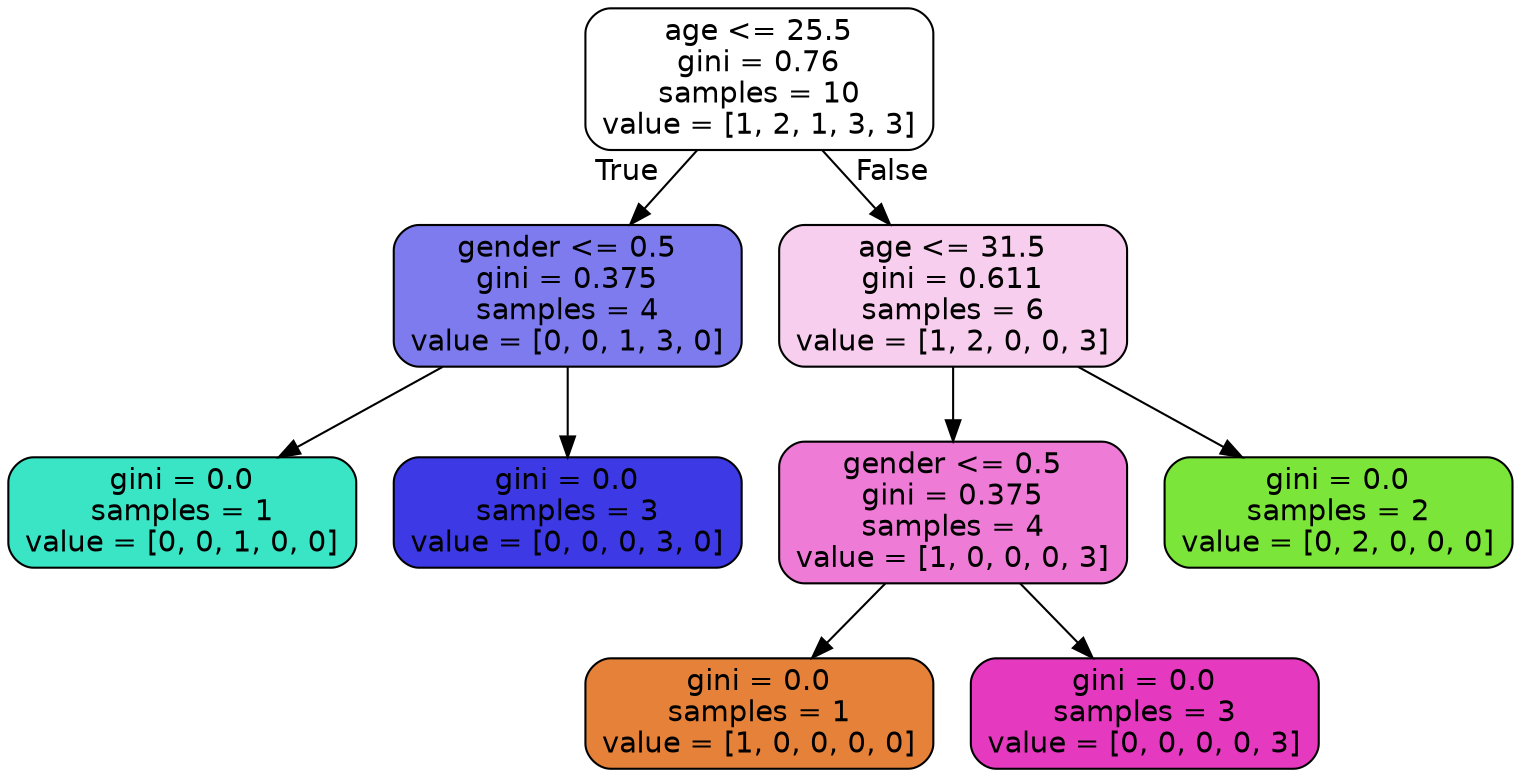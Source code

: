 digraph Tree {
node [shape=box, style="filled, rounded", color="black", fontname=helvetica] ;
edge [fontname=helvetica] ;
0 [label="age <= 25.5\ngini = 0.76\nsamples = 10\nvalue = [1, 2, 1, 3, 3]", fillcolor="#ffffff"] ;
1 [label="gender <= 0.5\ngini = 0.375\nsamples = 4\nvalue = [0, 0, 1, 3, 0]", fillcolor="#7d7bee"] ;
0 -> 1 [labeldistance=2.5, labelangle=45, headlabel="True"] ;
2 [label="gini = 0.0\nsamples = 1\nvalue = [0, 0, 1, 0, 0]", fillcolor="#39e5c5"] ;
1 -> 2 ;
3 [label="gini = 0.0\nsamples = 3\nvalue = [0, 0, 0, 3, 0]", fillcolor="#3c39e5"] ;
1 -> 3 ;
4 [label="age <= 31.5\ngini = 0.611\nsamples = 6\nvalue = [1, 2, 0, 0, 3]", fillcolor="#f8ceef"] ;
0 -> 4 [labeldistance=2.5, labelangle=-45, headlabel="False"] ;
5 [label="gender <= 0.5\ngini = 0.375\nsamples = 4\nvalue = [1, 0, 0, 0, 3]", fillcolor="#ee7bd5"] ;
4 -> 5 ;
6 [label="gini = 0.0\nsamples = 1\nvalue = [1, 0, 0, 0, 0]", fillcolor="#e58139"] ;
5 -> 6 ;
7 [label="gini = 0.0\nsamples = 3\nvalue = [0, 0, 0, 0, 3]", fillcolor="#e539c0"] ;
5 -> 7 ;
8 [label="gini = 0.0\nsamples = 2\nvalue = [0, 2, 0, 0, 0]", fillcolor="#7be539"] ;
4 -> 8 ;
}